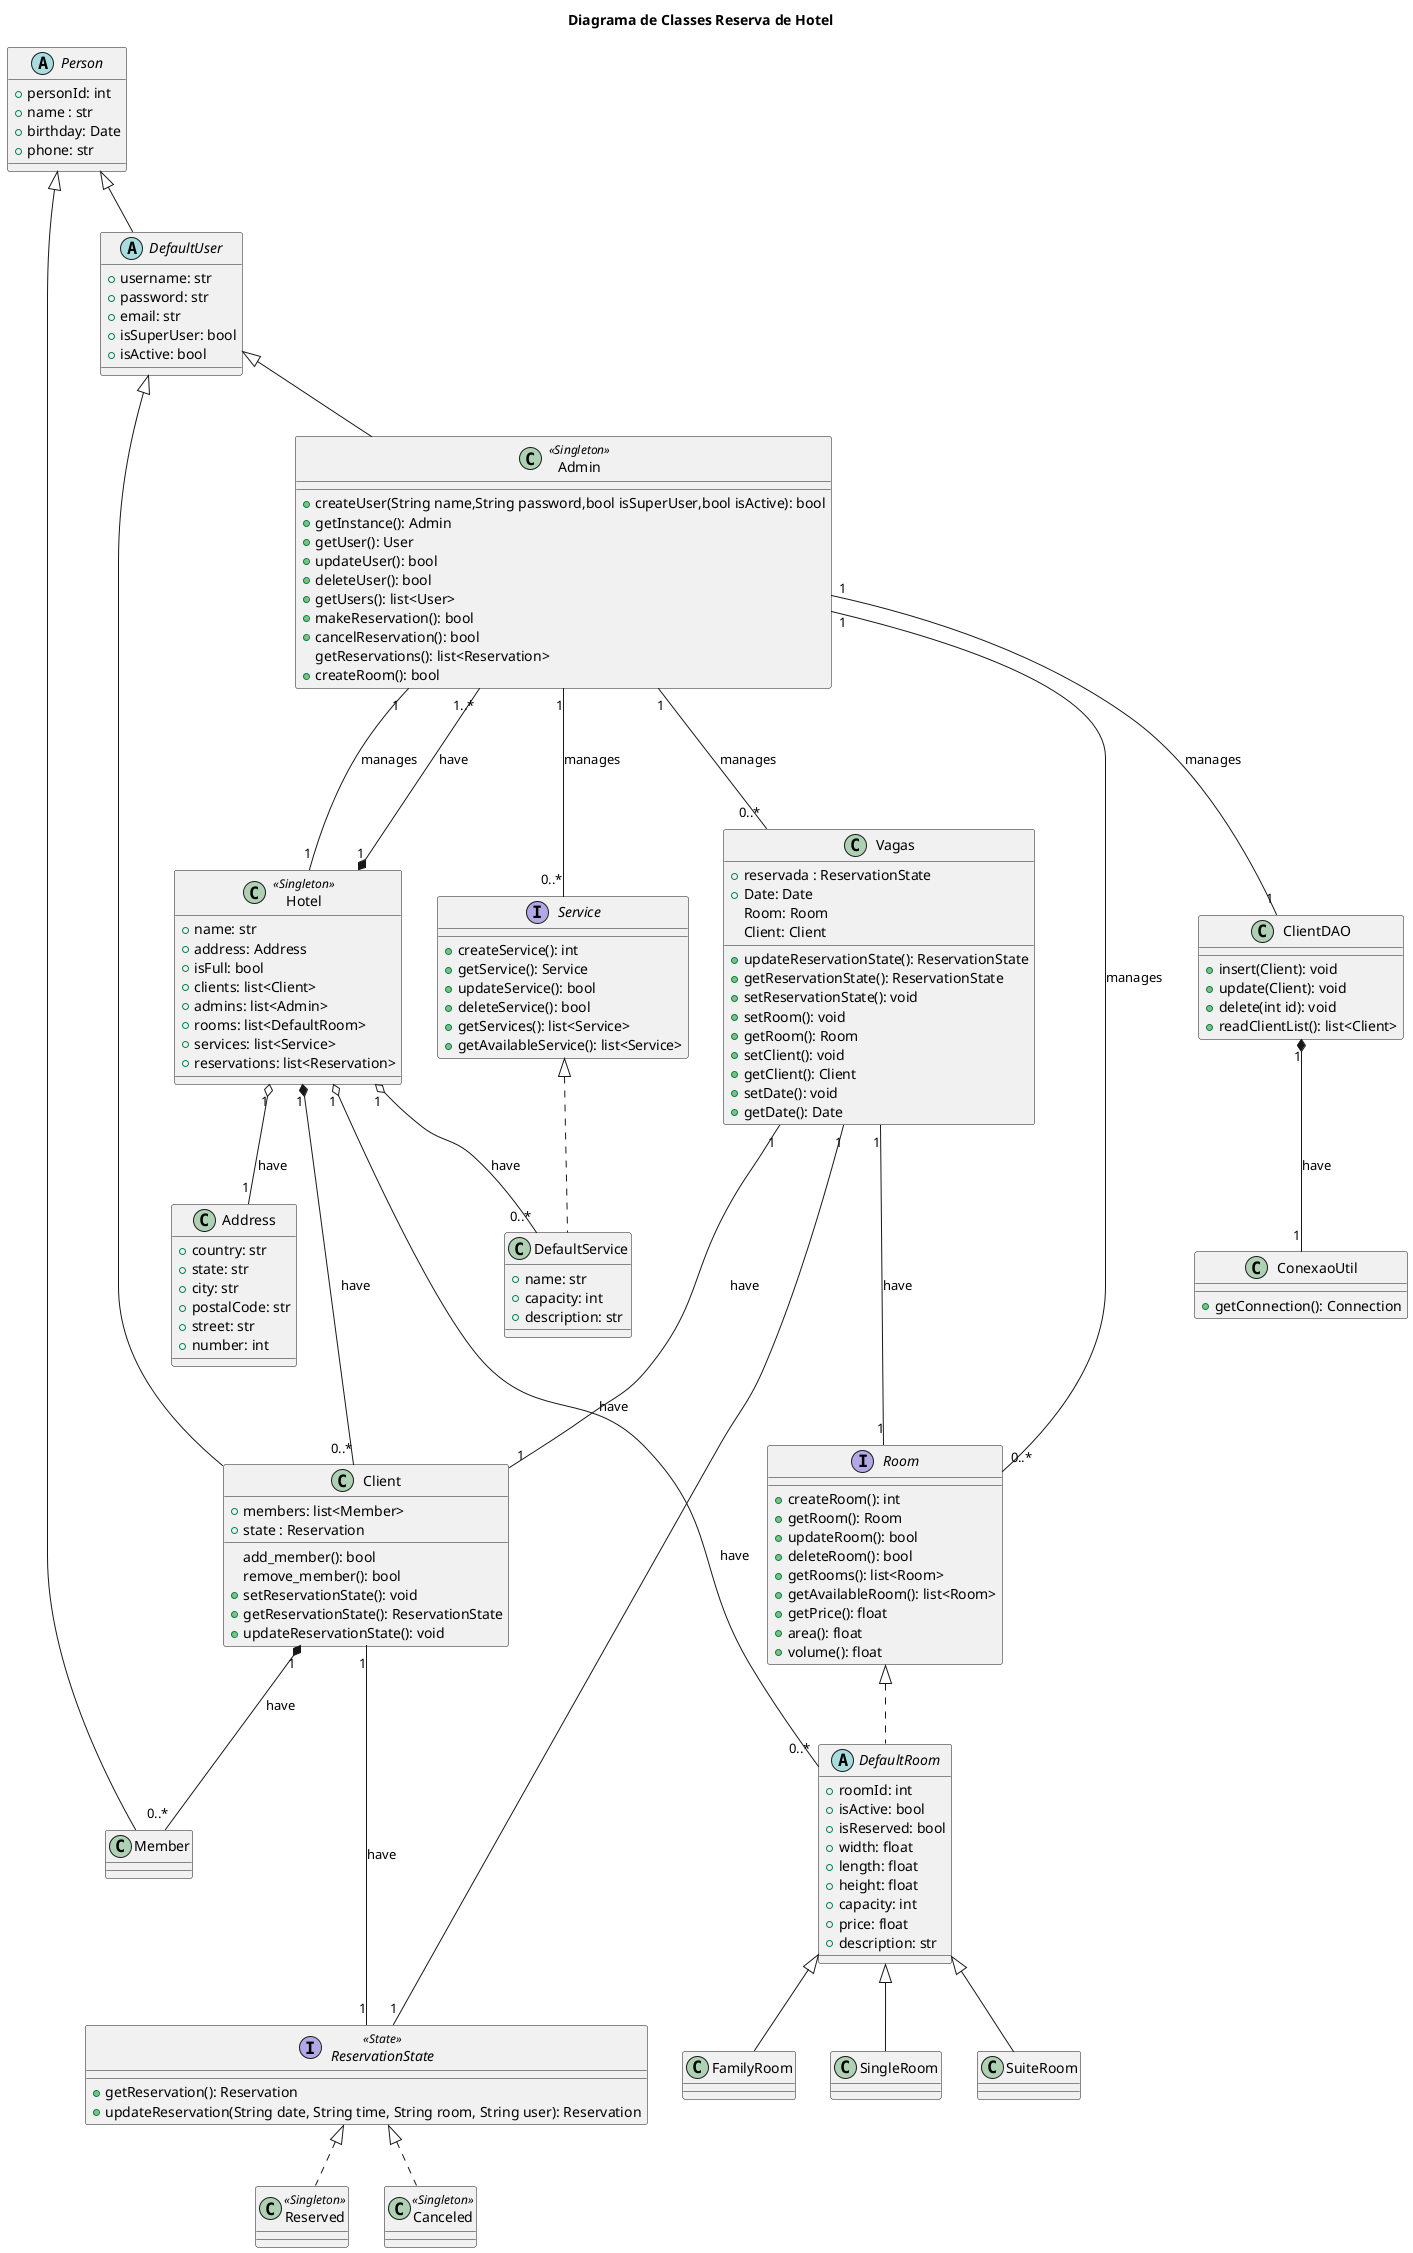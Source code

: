 @startuml
title Diagrama de Classes Reserva de Hotel

abstract class Person {
    +personId: int 
    +name : str
    +birthday: Date
    +phone: str
}


class Client extends DefaultUser {
    +members: list<Member>
    +state : Reservation
    add_member(): bool
    remove_member(): bool
    +setReservationState(): void
    +getReservationState(): ReservationState
    +updateReservationState(): void
}

abstract class DefaultUser extends Person {
    +username: str
    +password: str
    +email: str
    +isSuperUser: bool 
    +isActive: bool 
}

class Admin <<Singleton>> extends DefaultUser {

    +createUser(String name,String password,bool isSuperUser,bool isActive): bool
    +getInstance(): Admin
    +getUser(): User
    +updateUser(): bool
    +deleteUser(): bool
    +getUsers(): list<User>
    +makeReservation(): bool
    +cancelReservation(): bool
    getReservations(): list<Reservation>
    +createRoom(): bool
}


class Member extends Person {
}


class Hotel <<Singleton>> {
    +name: str
    +address: Address
    +isFull: bool
    +clients: list<Client>
    +admins: list<Admin>
    +rooms: list<DefaultRoom>
    +services: list<Service>
    +reservations: list<Reservation>
}

class Address {
    +country: str
    +state: str
    +city: str
    +postalCode: str
    +street: str
    +number: int
}

interface Room {
    +createRoom(): int
    +getRoom(): Room
    +updateRoom(): bool
    +deleteRoom(): bool
    +getRooms(): list<Room>
    +getAvailableRoom(): list<Room>
    +getPrice(): float
    +area(): float
    +volume(): float
}

abstract class DefaultRoom implements Room {
    +roomId: int
    +isActive: bool
    +isReserved: bool
    +width: float
    +length: float
    +height: float
    +capacity: int
    +price: float
    +description: str
}


class SingleRoom extends DefaultRoom {
}

class SuiteRoom extends DefaultRoom {
}

class FamilyRoom extends DefaultRoom {
}

interface Service {
    +createService(): int
    +getService(): Service
    +updateService(): bool
    +deleteService(): bool
    +getServices(): list<Service>
    +getAvailableService(): list<Service>
}

class DefaultService implements Service {
    +name: str
    +capacity: int 
    +description: str

}

interface ReservationState <<State>> {
    +getReservation(): Reservation
    +updateReservation(String date, String time, String room, String user): Reservation
}

class Reserved <<Singleton>> implements ReservationState {
}

class Canceled <<Singleton>> implements ReservationState {
}

class ConexaoUtil {
    +getConnection(): Connection
}

class ClientDAO {
    +insert(Client): void
    +update(Client): void
    +delete(int id): void
    +readClientList(): list<Client>
}

class Vagas{
    +reservada : ReservationState
    +Date: Date
    Room: Room
    Client: Client

    +updateReservationState(): ReservationState
    +getReservationState(): ReservationState
    +setReservationState(): void
    +setRoom(): void
    +getRoom(): Room
    +setClient(): void
    +getClient(): Client
    +setDate(): void
    +getDate(): Date
}



Hotel "1" o-- "1"     Address: have
Hotel "1" *-- "1..*"  Admin: have
Hotel "1" *-- "0..*"  Client: have
Hotel "1" o-- "0..*"  DefaultRoom: have
Hotel "1" o-- "0..*"  DefaultService: have


Admin "1" --- "0..*"  Service: manages
Admin "1" --- "0..*"  Room: manages
Admin "1" --- "1"     Hotel: manages
Admin "1" --- "1"  ClientDAO: manages
Admin "1" --- "0..*" Vagas: manages

ClientDAO "1" *-- "1" ConexaoUtil: have

Vagas "1" --- "1" ReservationState: have
Vagas "1" --- "1" Room: have
Vagas "1" --- "1" Client: have

Client "1" *-- "0..*" Member: have
Client "1" --- "1" ReservationState: have

@enduml
